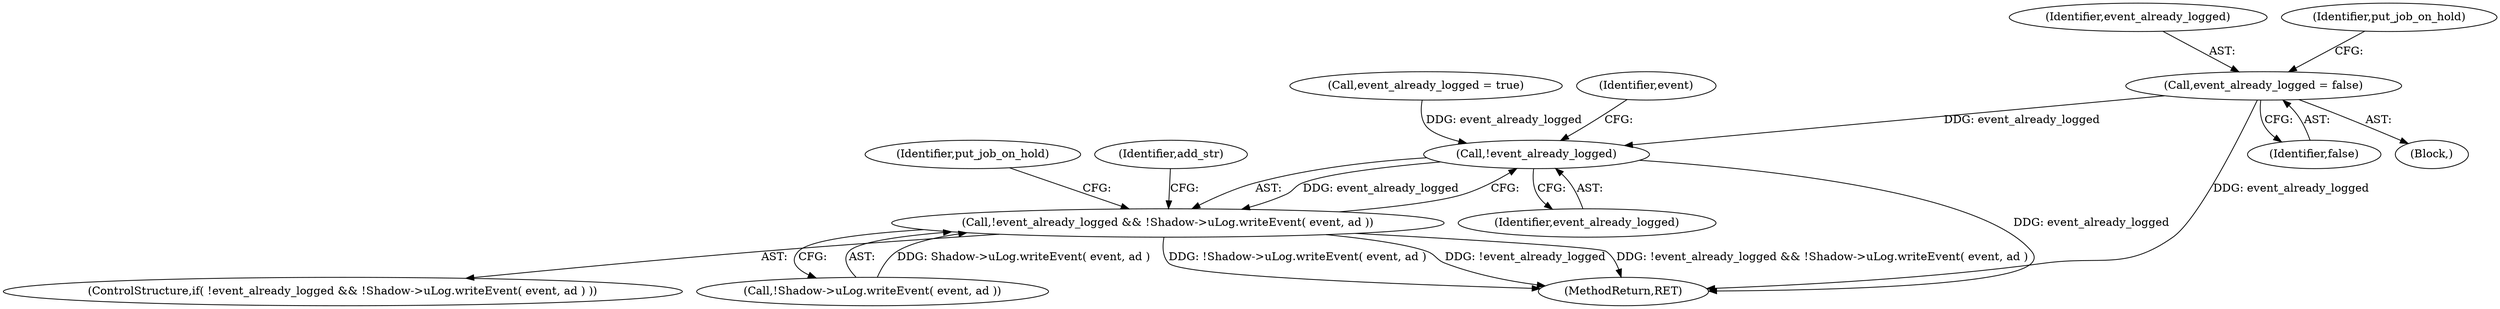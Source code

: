 digraph "0_htcondor_5e5571d1a431eb3c61977b6dd6ec90186ef79867_6@API" {
"1000118" [label="(Call,event_already_logged = false)"];
"1000231" [label="(Call,!event_already_logged)"];
"1000230" [label="(Call,!event_already_logged && !Shadow->uLog.writeEvent( event, ad ))"];
"1000250" [label="(Identifier,put_job_on_hold)"];
"1000232" [label="(Identifier,event_already_logged)"];
"1000226" [label="(Call,event_already_logged = true)"];
"1000229" [label="(ControlStructure,if( !event_already_logged && !Shadow->uLog.writeEvent( event, ad ) ))"];
"1000233" [label="(Call,!Shadow->uLog.writeEvent( event, ad ))"];
"1000231" [label="(Call,!event_already_logged)"];
"1000281" [label="(MethodReturn,RET)"];
"1000230" [label="(Call,!event_already_logged && !Shadow->uLog.writeEvent( event, ad ))"];
"1000118" [label="(Call,event_already_logged = false)"];
"1000235" [label="(Identifier,event)"];
"1000120" [label="(Identifier,false)"];
"1000119" [label="(Identifier,event_already_logged)"];
"1000240" [label="(Identifier,add_str)"];
"1000102" [label="(Block,)"];
"1000123" [label="(Identifier,put_job_on_hold)"];
"1000118" -> "1000102"  [label="AST: "];
"1000118" -> "1000120"  [label="CFG: "];
"1000119" -> "1000118"  [label="AST: "];
"1000120" -> "1000118"  [label="AST: "];
"1000123" -> "1000118"  [label="CFG: "];
"1000118" -> "1000281"  [label="DDG: event_already_logged"];
"1000118" -> "1000231"  [label="DDG: event_already_logged"];
"1000231" -> "1000230"  [label="AST: "];
"1000231" -> "1000232"  [label="CFG: "];
"1000232" -> "1000231"  [label="AST: "];
"1000235" -> "1000231"  [label="CFG: "];
"1000230" -> "1000231"  [label="CFG: "];
"1000231" -> "1000281"  [label="DDG: event_already_logged"];
"1000231" -> "1000230"  [label="DDG: event_already_logged"];
"1000226" -> "1000231"  [label="DDG: event_already_logged"];
"1000230" -> "1000229"  [label="AST: "];
"1000230" -> "1000233"  [label="CFG: "];
"1000233" -> "1000230"  [label="AST: "];
"1000240" -> "1000230"  [label="CFG: "];
"1000250" -> "1000230"  [label="CFG: "];
"1000230" -> "1000281"  [label="DDG: !Shadow->uLog.writeEvent( event, ad )"];
"1000230" -> "1000281"  [label="DDG: !event_already_logged"];
"1000230" -> "1000281"  [label="DDG: !event_already_logged && !Shadow->uLog.writeEvent( event, ad )"];
"1000233" -> "1000230"  [label="DDG: Shadow->uLog.writeEvent( event, ad )"];
}
